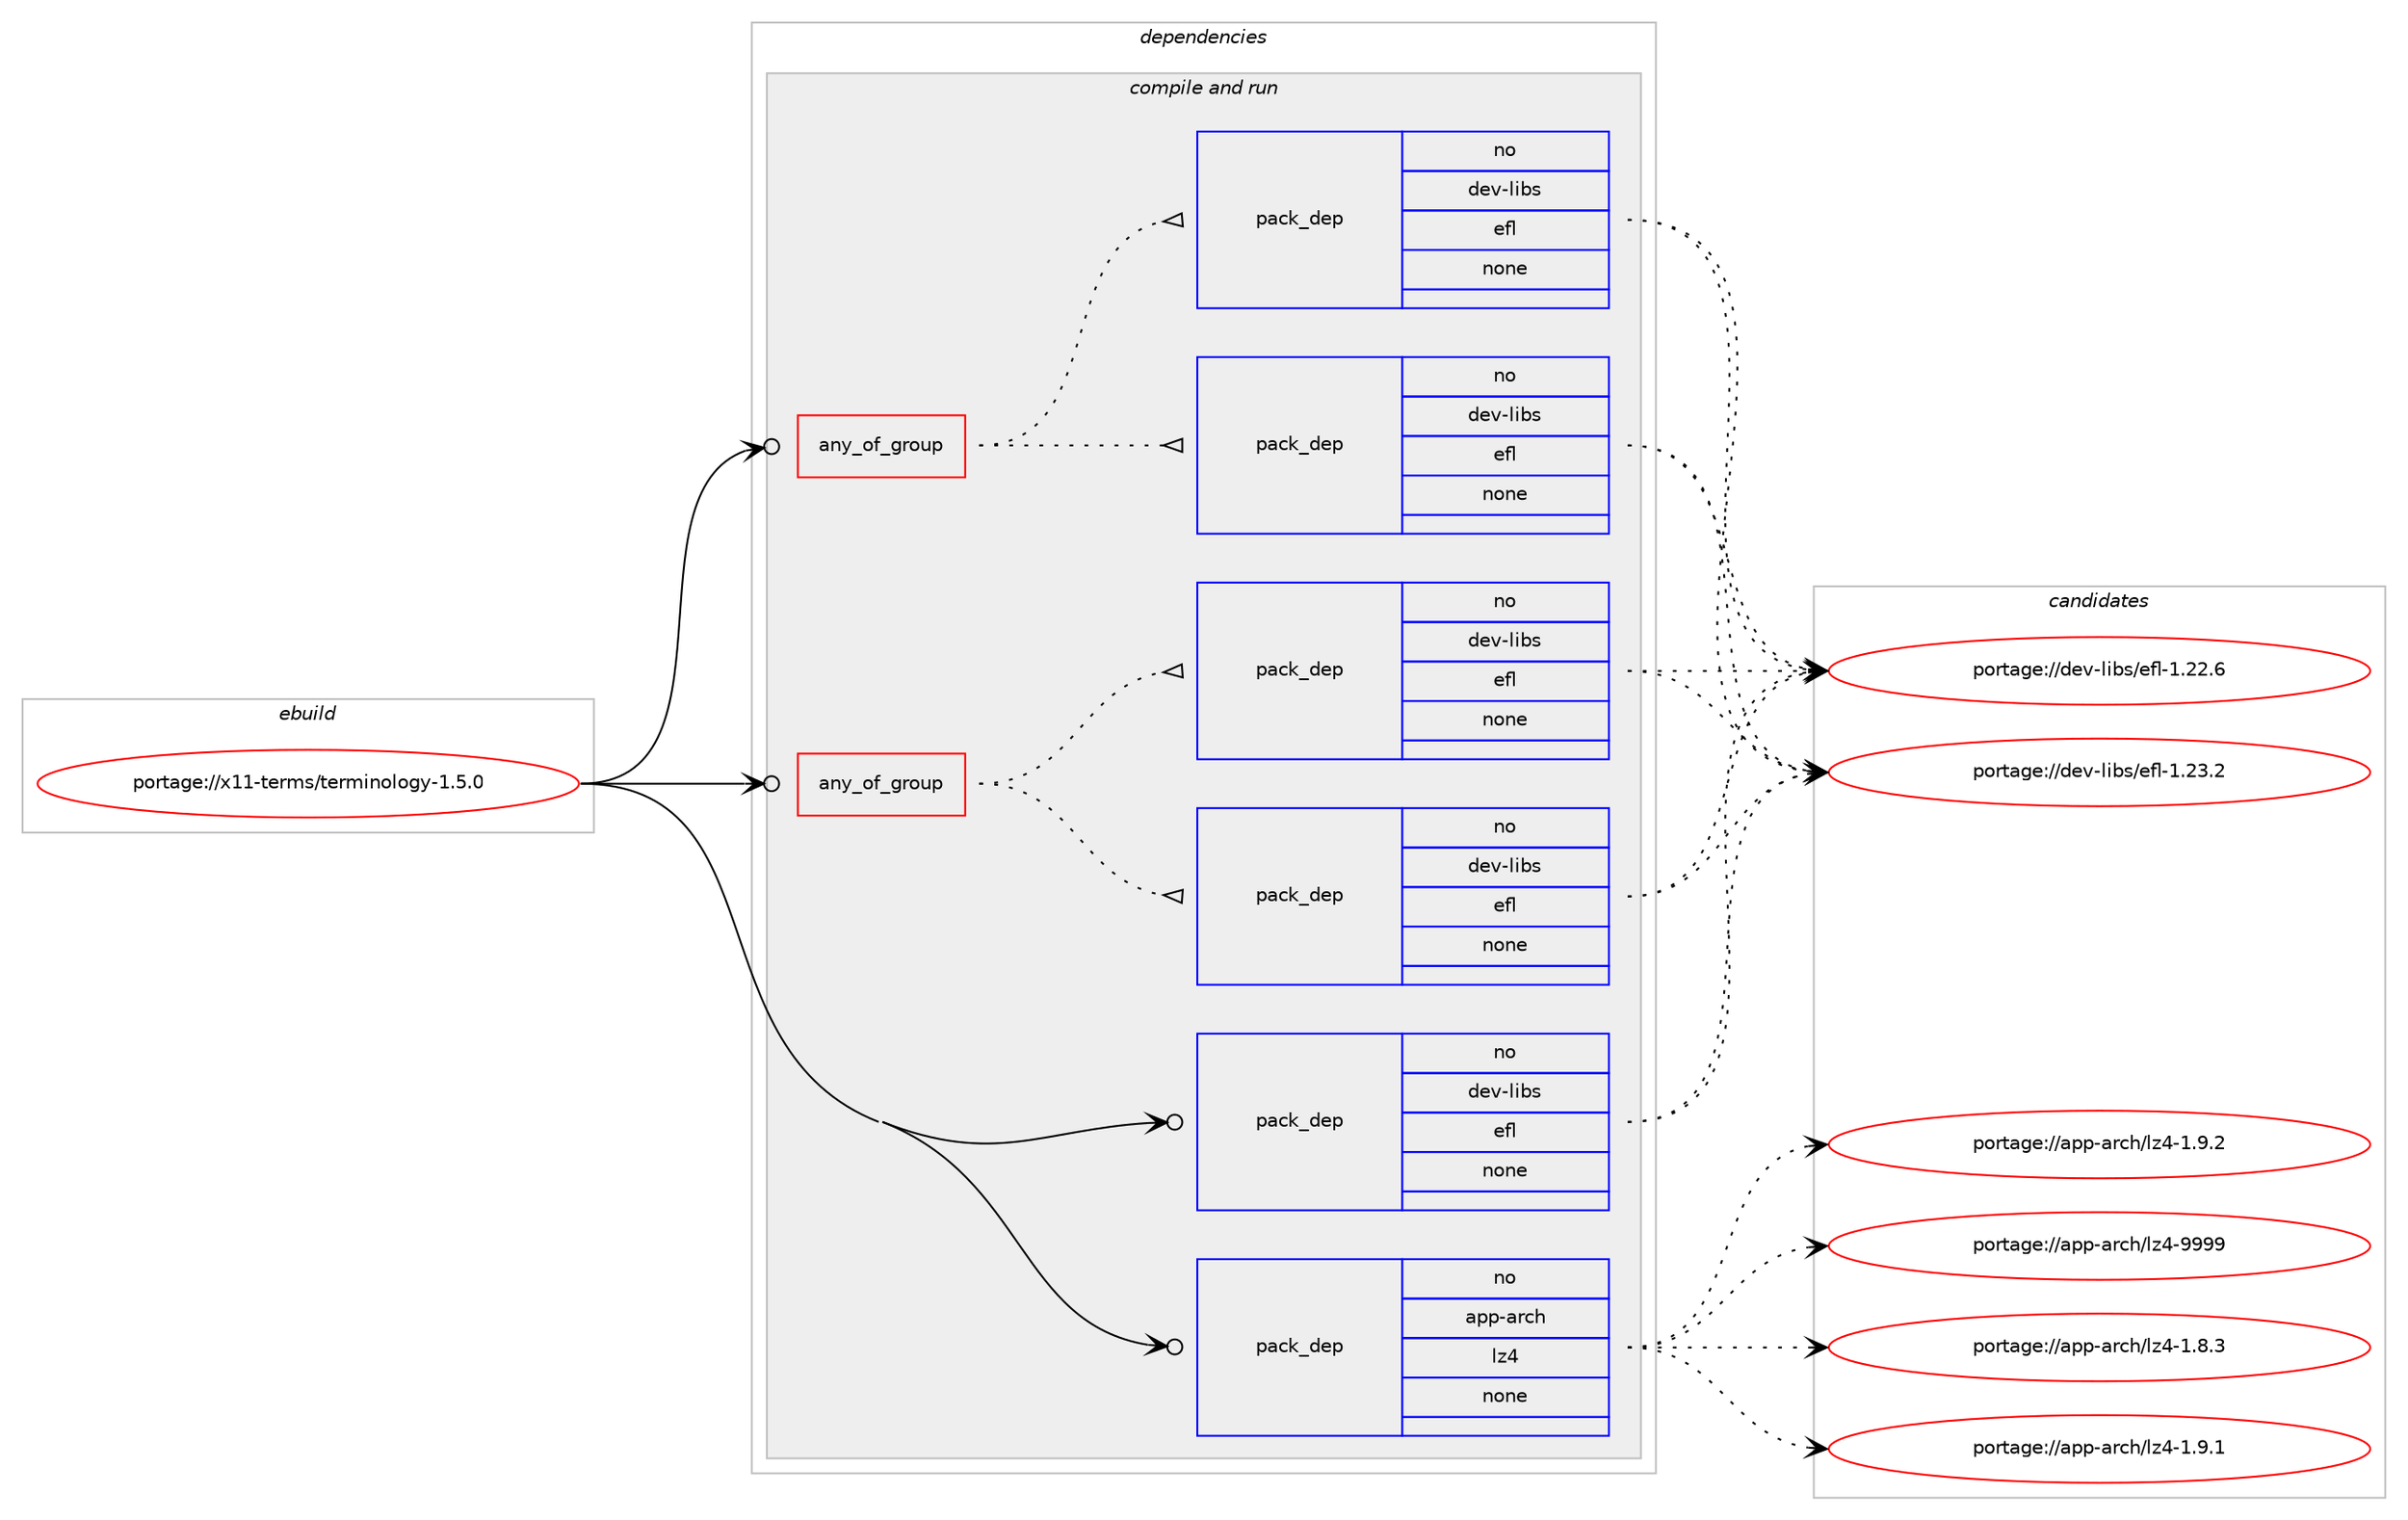 digraph prolog {

# *************
# Graph options
# *************

newrank=true;
concentrate=true;
compound=true;
graph [rankdir=LR,fontname=Helvetica,fontsize=10,ranksep=1.5];#, ranksep=2.5, nodesep=0.2];
edge  [arrowhead=vee];
node  [fontname=Helvetica,fontsize=10];

# **********
# The ebuild
# **********

subgraph cluster_leftcol {
color=gray;
rank=same;
label=<<i>ebuild</i>>;
id [label="portage://x11-terms/terminology-1.5.0", color=red, width=4, href="../x11-terms/terminology-1.5.0.svg"];
}

# ****************
# The dependencies
# ****************

subgraph cluster_midcol {
color=gray;
label=<<i>dependencies</i>>;
subgraph cluster_compile {
fillcolor="#eeeeee";
style=filled;
label=<<i>compile</i>>;
}
subgraph cluster_compileandrun {
fillcolor="#eeeeee";
style=filled;
label=<<i>compile and run</i>>;
subgraph any7971 {
dependency457826 [label=<<TABLE BORDER="0" CELLBORDER="1" CELLSPACING="0" CELLPADDING="4"><TR><TD CELLPADDING="10">any_of_group</TD></TR></TABLE>>, shape=none, color=red];subgraph pack340582 {
dependency457827 [label=<<TABLE BORDER="0" CELLBORDER="1" CELLSPACING="0" CELLPADDING="4" WIDTH="220"><TR><TD ROWSPAN="6" CELLPADDING="30">pack_dep</TD></TR><TR><TD WIDTH="110">no</TD></TR><TR><TD>dev-libs</TD></TR><TR><TD>efl</TD></TR><TR><TD>none</TD></TR><TR><TD></TD></TR></TABLE>>, shape=none, color=blue];
}
dependency457826:e -> dependency457827:w [weight=20,style="dotted",arrowhead="oinv"];
subgraph pack340583 {
dependency457828 [label=<<TABLE BORDER="0" CELLBORDER="1" CELLSPACING="0" CELLPADDING="4" WIDTH="220"><TR><TD ROWSPAN="6" CELLPADDING="30">pack_dep</TD></TR><TR><TD WIDTH="110">no</TD></TR><TR><TD>dev-libs</TD></TR><TR><TD>efl</TD></TR><TR><TD>none</TD></TR><TR><TD></TD></TR></TABLE>>, shape=none, color=blue];
}
dependency457826:e -> dependency457828:w [weight=20,style="dotted",arrowhead="oinv"];
}
id:e -> dependency457826:w [weight=20,style="solid",arrowhead="odotvee"];
subgraph any7972 {
dependency457829 [label=<<TABLE BORDER="0" CELLBORDER="1" CELLSPACING="0" CELLPADDING="4"><TR><TD CELLPADDING="10">any_of_group</TD></TR></TABLE>>, shape=none, color=red];subgraph pack340584 {
dependency457830 [label=<<TABLE BORDER="0" CELLBORDER="1" CELLSPACING="0" CELLPADDING="4" WIDTH="220"><TR><TD ROWSPAN="6" CELLPADDING="30">pack_dep</TD></TR><TR><TD WIDTH="110">no</TD></TR><TR><TD>dev-libs</TD></TR><TR><TD>efl</TD></TR><TR><TD>none</TD></TR><TR><TD></TD></TR></TABLE>>, shape=none, color=blue];
}
dependency457829:e -> dependency457830:w [weight=20,style="dotted",arrowhead="oinv"];
subgraph pack340585 {
dependency457831 [label=<<TABLE BORDER="0" CELLBORDER="1" CELLSPACING="0" CELLPADDING="4" WIDTH="220"><TR><TD ROWSPAN="6" CELLPADDING="30">pack_dep</TD></TR><TR><TD WIDTH="110">no</TD></TR><TR><TD>dev-libs</TD></TR><TR><TD>efl</TD></TR><TR><TD>none</TD></TR><TR><TD></TD></TR></TABLE>>, shape=none, color=blue];
}
dependency457829:e -> dependency457831:w [weight=20,style="dotted",arrowhead="oinv"];
}
id:e -> dependency457829:w [weight=20,style="solid",arrowhead="odotvee"];
subgraph pack340586 {
dependency457832 [label=<<TABLE BORDER="0" CELLBORDER="1" CELLSPACING="0" CELLPADDING="4" WIDTH="220"><TR><TD ROWSPAN="6" CELLPADDING="30">pack_dep</TD></TR><TR><TD WIDTH="110">no</TD></TR><TR><TD>app-arch</TD></TR><TR><TD>lz4</TD></TR><TR><TD>none</TD></TR><TR><TD></TD></TR></TABLE>>, shape=none, color=blue];
}
id:e -> dependency457832:w [weight=20,style="solid",arrowhead="odotvee"];
subgraph pack340587 {
dependency457833 [label=<<TABLE BORDER="0" CELLBORDER="1" CELLSPACING="0" CELLPADDING="4" WIDTH="220"><TR><TD ROWSPAN="6" CELLPADDING="30">pack_dep</TD></TR><TR><TD WIDTH="110">no</TD></TR><TR><TD>dev-libs</TD></TR><TR><TD>efl</TD></TR><TR><TD>none</TD></TR><TR><TD></TD></TR></TABLE>>, shape=none, color=blue];
}
id:e -> dependency457833:w [weight=20,style="solid",arrowhead="odotvee"];
}
subgraph cluster_run {
fillcolor="#eeeeee";
style=filled;
label=<<i>run</i>>;
}
}

# **************
# The candidates
# **************

subgraph cluster_choices {
rank=same;
color=gray;
label=<<i>candidates</i>>;

subgraph choice340582 {
color=black;
nodesep=1;
choiceportage10010111845108105981154710110210845494650504654 [label="portage://dev-libs/efl-1.22.6", color=red, width=4,href="../dev-libs/efl-1.22.6.svg"];
choiceportage10010111845108105981154710110210845494650514650 [label="portage://dev-libs/efl-1.23.2", color=red, width=4,href="../dev-libs/efl-1.23.2.svg"];
dependency457827:e -> choiceportage10010111845108105981154710110210845494650504654:w [style=dotted,weight="100"];
dependency457827:e -> choiceportage10010111845108105981154710110210845494650514650:w [style=dotted,weight="100"];
}
subgraph choice340583 {
color=black;
nodesep=1;
choiceportage10010111845108105981154710110210845494650504654 [label="portage://dev-libs/efl-1.22.6", color=red, width=4,href="../dev-libs/efl-1.22.6.svg"];
choiceportage10010111845108105981154710110210845494650514650 [label="portage://dev-libs/efl-1.23.2", color=red, width=4,href="../dev-libs/efl-1.23.2.svg"];
dependency457828:e -> choiceportage10010111845108105981154710110210845494650504654:w [style=dotted,weight="100"];
dependency457828:e -> choiceportage10010111845108105981154710110210845494650514650:w [style=dotted,weight="100"];
}
subgraph choice340584 {
color=black;
nodesep=1;
choiceportage10010111845108105981154710110210845494650504654 [label="portage://dev-libs/efl-1.22.6", color=red, width=4,href="../dev-libs/efl-1.22.6.svg"];
choiceportage10010111845108105981154710110210845494650514650 [label="portage://dev-libs/efl-1.23.2", color=red, width=4,href="../dev-libs/efl-1.23.2.svg"];
dependency457830:e -> choiceportage10010111845108105981154710110210845494650504654:w [style=dotted,weight="100"];
dependency457830:e -> choiceportage10010111845108105981154710110210845494650514650:w [style=dotted,weight="100"];
}
subgraph choice340585 {
color=black;
nodesep=1;
choiceportage10010111845108105981154710110210845494650504654 [label="portage://dev-libs/efl-1.22.6", color=red, width=4,href="../dev-libs/efl-1.22.6.svg"];
choiceportage10010111845108105981154710110210845494650514650 [label="portage://dev-libs/efl-1.23.2", color=red, width=4,href="../dev-libs/efl-1.23.2.svg"];
dependency457831:e -> choiceportage10010111845108105981154710110210845494650504654:w [style=dotted,weight="100"];
dependency457831:e -> choiceportage10010111845108105981154710110210845494650514650:w [style=dotted,weight="100"];
}
subgraph choice340586 {
color=black;
nodesep=1;
choiceportage971121124597114991044710812252454946564651 [label="portage://app-arch/lz4-1.8.3", color=red, width=4,href="../app-arch/lz4-1.8.3.svg"];
choiceportage971121124597114991044710812252454946574649 [label="portage://app-arch/lz4-1.9.1", color=red, width=4,href="../app-arch/lz4-1.9.1.svg"];
choiceportage971121124597114991044710812252454946574650 [label="portage://app-arch/lz4-1.9.2", color=red, width=4,href="../app-arch/lz4-1.9.2.svg"];
choiceportage9711211245971149910447108122524557575757 [label="portage://app-arch/lz4-9999", color=red, width=4,href="../app-arch/lz4-9999.svg"];
dependency457832:e -> choiceportage971121124597114991044710812252454946564651:w [style=dotted,weight="100"];
dependency457832:e -> choiceportage971121124597114991044710812252454946574649:w [style=dotted,weight="100"];
dependency457832:e -> choiceportage971121124597114991044710812252454946574650:w [style=dotted,weight="100"];
dependency457832:e -> choiceportage9711211245971149910447108122524557575757:w [style=dotted,weight="100"];
}
subgraph choice340587 {
color=black;
nodesep=1;
choiceportage10010111845108105981154710110210845494650504654 [label="portage://dev-libs/efl-1.22.6", color=red, width=4,href="../dev-libs/efl-1.22.6.svg"];
choiceportage10010111845108105981154710110210845494650514650 [label="portage://dev-libs/efl-1.23.2", color=red, width=4,href="../dev-libs/efl-1.23.2.svg"];
dependency457833:e -> choiceportage10010111845108105981154710110210845494650504654:w [style=dotted,weight="100"];
dependency457833:e -> choiceportage10010111845108105981154710110210845494650514650:w [style=dotted,weight="100"];
}
}

}
